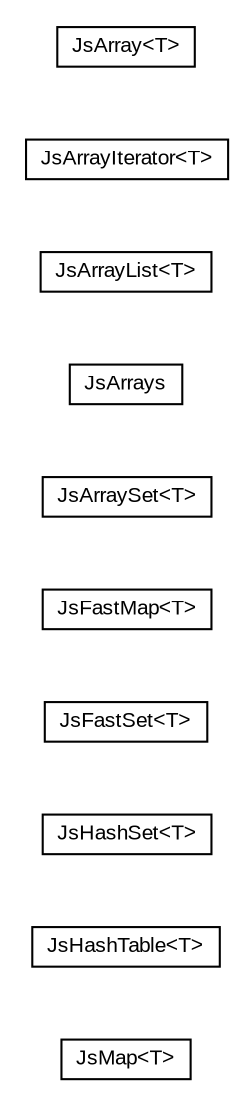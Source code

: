 #!/usr/local/bin/dot
#
# Class diagram 
# Generated by UMLGraph version R5_6-24-gf6e263 (http://www.umlgraph.org/)
#

digraph G {
	edge [fontname="arial",fontsize=10,labelfontname="arial",labelfontsize=10];
	node [fontname="arial",fontsize=10,shape=plaintext];
	nodesep=0.25;
	ranksep=0.5;
	rankdir=LR;
	// org.turbogwt.core.js.collections.JsMap<T>
	c0 [label=<<table title="org.turbogwt.core.js.collections.JsMap" border="0" cellborder="1" cellspacing="0" cellpadding="2" port="p" href="./JsMap.html">
		<tr><td><table border="0" cellspacing="0" cellpadding="1">
<tr><td align="center" balign="center"> JsMap&lt;T&gt; </td></tr>
		</table></td></tr>
		</table>>, URL="./JsMap.html", fontname="arial", fontcolor="black", fontsize=10.0];
	// org.turbogwt.core.js.collections.JsHashTable<T>
	c1 [label=<<table title="org.turbogwt.core.js.collections.JsHashTable" border="0" cellborder="1" cellspacing="0" cellpadding="2" port="p" href="./JsHashTable.html">
		<tr><td><table border="0" cellspacing="0" cellpadding="1">
<tr><td align="center" balign="center"> JsHashTable&lt;T&gt; </td></tr>
		</table></td></tr>
		</table>>, URL="./JsHashTable.html", fontname="arial", fontcolor="black", fontsize=10.0];
	// org.turbogwt.core.js.collections.JsHashSet<T>
	c2 [label=<<table title="org.turbogwt.core.js.collections.JsHashSet" border="0" cellborder="1" cellspacing="0" cellpadding="2" port="p" href="./JsHashSet.html">
		<tr><td><table border="0" cellspacing="0" cellpadding="1">
<tr><td align="center" balign="center"> JsHashSet&lt;T&gt; </td></tr>
		</table></td></tr>
		</table>>, URL="./JsHashSet.html", fontname="arial", fontcolor="black", fontsize=10.0];
	// org.turbogwt.core.js.collections.JsFastSet<T>
	c3 [label=<<table title="org.turbogwt.core.js.collections.JsFastSet" border="0" cellborder="1" cellspacing="0" cellpadding="2" port="p" href="./JsFastSet.html">
		<tr><td><table border="0" cellspacing="0" cellpadding="1">
<tr><td align="center" balign="center"> JsFastSet&lt;T&gt; </td></tr>
		</table></td></tr>
		</table>>, URL="./JsFastSet.html", fontname="arial", fontcolor="black", fontsize=10.0];
	// org.turbogwt.core.js.collections.JsFastMap<T>
	c4 [label=<<table title="org.turbogwt.core.js.collections.JsFastMap" border="0" cellborder="1" cellspacing="0" cellpadding="2" port="p" href="./JsFastMap.html">
		<tr><td><table border="0" cellspacing="0" cellpadding="1">
<tr><td align="center" balign="center"> JsFastMap&lt;T&gt; </td></tr>
		</table></td></tr>
		</table>>, URL="./JsFastMap.html", fontname="arial", fontcolor="black", fontsize=10.0];
	// org.turbogwt.core.js.collections.JsArraySet<T>
	c5 [label=<<table title="org.turbogwt.core.js.collections.JsArraySet" border="0" cellborder="1" cellspacing="0" cellpadding="2" port="p" href="./JsArraySet.html">
		<tr><td><table border="0" cellspacing="0" cellpadding="1">
<tr><td align="center" balign="center"> JsArraySet&lt;T&gt; </td></tr>
		</table></td></tr>
		</table>>, URL="./JsArraySet.html", fontname="arial", fontcolor="black", fontsize=10.0];
	// org.turbogwt.core.js.collections.JsArrays
	c6 [label=<<table title="org.turbogwt.core.js.collections.JsArrays" border="0" cellborder="1" cellspacing="0" cellpadding="2" port="p" href="./JsArrays.html">
		<tr><td><table border="0" cellspacing="0" cellpadding="1">
<tr><td align="center" balign="center"> JsArrays </td></tr>
		</table></td></tr>
		</table>>, URL="./JsArrays.html", fontname="arial", fontcolor="black", fontsize=10.0];
	// org.turbogwt.core.js.collections.JsArrayList<T>
	c7 [label=<<table title="org.turbogwt.core.js.collections.JsArrayList" border="0" cellborder="1" cellspacing="0" cellpadding="2" port="p" href="./JsArrayList.html">
		<tr><td><table border="0" cellspacing="0" cellpadding="1">
<tr><td align="center" balign="center"> JsArrayList&lt;T&gt; </td></tr>
		</table></td></tr>
		</table>>, URL="./JsArrayList.html", fontname="arial", fontcolor="black", fontsize=10.0];
	// org.turbogwt.core.js.collections.JsArrayIterator<T>
	c8 [label=<<table title="org.turbogwt.core.js.collections.JsArrayIterator" border="0" cellborder="1" cellspacing="0" cellpadding="2" port="p" href="./JsArrayIterator.html">
		<tr><td><table border="0" cellspacing="0" cellpadding="1">
<tr><td align="center" balign="center"> JsArrayIterator&lt;T&gt; </td></tr>
		</table></td></tr>
		</table>>, URL="./JsArrayIterator.html", fontname="arial", fontcolor="black", fontsize=10.0];
	// org.turbogwt.core.js.collections.JsArray<T>
	c9 [label=<<table title="org.turbogwt.core.js.collections.JsArray" border="0" cellborder="1" cellspacing="0" cellpadding="2" port="p" href="./JsArray.html">
		<tr><td><table border="0" cellspacing="0" cellpadding="1">
<tr><td align="center" balign="center"> JsArray&lt;T&gt; </td></tr>
		</table></td></tr>
		</table>>, URL="./JsArray.html", fontname="arial", fontcolor="black", fontsize=10.0];
}


